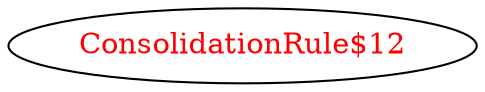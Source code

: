 digraph dependencyGraph {
 concentrate=true;
 ranksep="2.0";
 rankdir="LR"; 
 splines="ortho";
"ConsolidationRule$12" [fontcolor="red"];
}